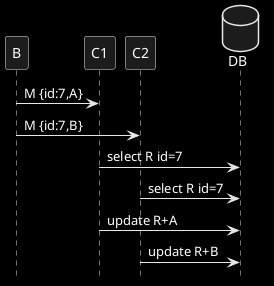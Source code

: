 @startuml
hide footbox
skinparam monochrome reverse
database DB order 10

B->C1: M {id:7,A}
B->C2: M {id:7,B}
C1->DB: select R id=7
C2->DB: select R id=7
C1->DB: update R+A
C2->DB: update R+B
@enduml
